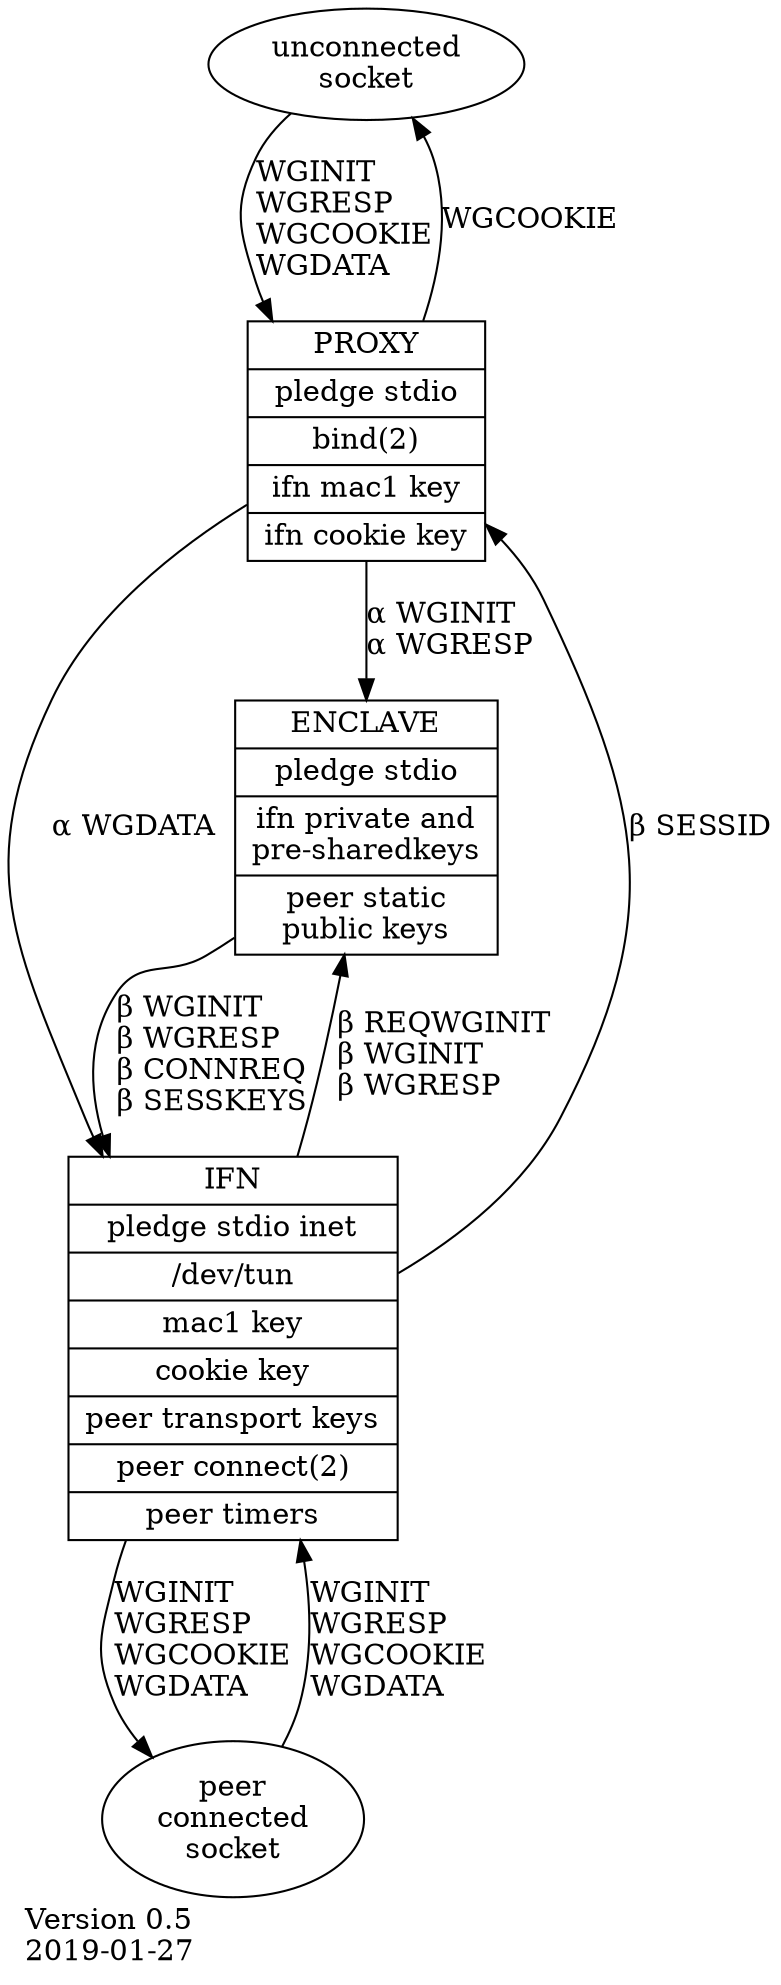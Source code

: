 digraph G {

	usock [label="unconnected\nsocket"]
	usock -> PROXY [ label="WGINIT\lWGRESP\lWGCOOKIE\lWGDATA\l" ]

	csock [label="peer\nconnected\nsocket"]
	csock -> IFN [ label="WGINIT\lWGRESP\lWGCOOKIE\lWGDATA\l" ]

	PROXY [shape=record, label="{\N | pledge stdio | bind(2) | ifn mac1 key | ifn cookie key}"]
	PROXY -> usock [ label = "WGCOOKIE" ]
	PROXY -> IFN [ label = "α WGDATA\l" ]
	PROXY -> ENCLAVE [ label = "α WGINIT\lα WGRESP\l" ]

	ENCLAVE [shape=record, label="{\N | pledge stdio | ifn private and\npre-sharedkeys | peer static\npublic keys}"]
	ENCLAVE -> IFN [ label = "β WGINIT\lβ WGRESP\lβ CONNREQ\lβ SESSKEYS\l" ]

	IFN [shape=record, label="{\N | pledge stdio inet | /dev/tun | mac1 key | cookie key | peer transport keys | peer connect(2) | peer timers}"]
	IFN -> csock [ label = "WGINIT\lWGRESP\lWGCOOKIE\lWGDATA\l" ]
	IFN -> ENCLAVE [ label = "β REQWGINIT\lβ WGINIT\lβ WGRESP\l" ]
	IFN -> PROXY [ label = "β SESSID\l" ]

        labelloc = b
	labeljust = l
	label = "Version 0.5\l2019-01-27\l"
}
